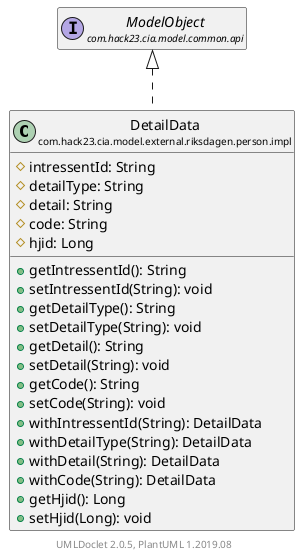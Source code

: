 @startuml
    set namespaceSeparator none
    hide empty fields
    hide empty methods

    class "<size:14>DetailData\n<size:10>com.hack23.cia.model.external.riksdagen.person.impl" as com.hack23.cia.model.external.riksdagen.person.impl.DetailData [[DetailData.html]] {
        #intressentId: String
        #detailType: String
        #detail: String
        #code: String
        #hjid: Long
        +getIntressentId(): String
        +setIntressentId(String): void
        +getDetailType(): String
        +setDetailType(String): void
        +getDetail(): String
        +setDetail(String): void
        +getCode(): String
        +setCode(String): void
        +withIntressentId(String): DetailData
        +withDetailType(String): DetailData
        +withDetail(String): DetailData
        +withCode(String): DetailData
        +getHjid(): Long
        +setHjid(Long): void
    }

    interface "<size:14>ModelObject\n<size:10>com.hack23.cia.model.common.api" as com.hack23.cia.model.common.api.ModelObject

    com.hack23.cia.model.common.api.ModelObject <|.. com.hack23.cia.model.external.riksdagen.person.impl.DetailData

    center footer UMLDoclet 2.0.5, PlantUML 1.2019.08
@enduml

